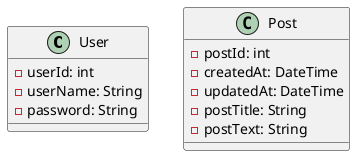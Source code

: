 @startuml ClassDiagram
  
    class User {
    - userId: int
    - userName: String
    - password: String
    }

    class Post {
        - postId: int
        - createdAt: DateTime
        - updatedAt: DateTime
        - postTitle: String
        - postText: String
    }

@enduml